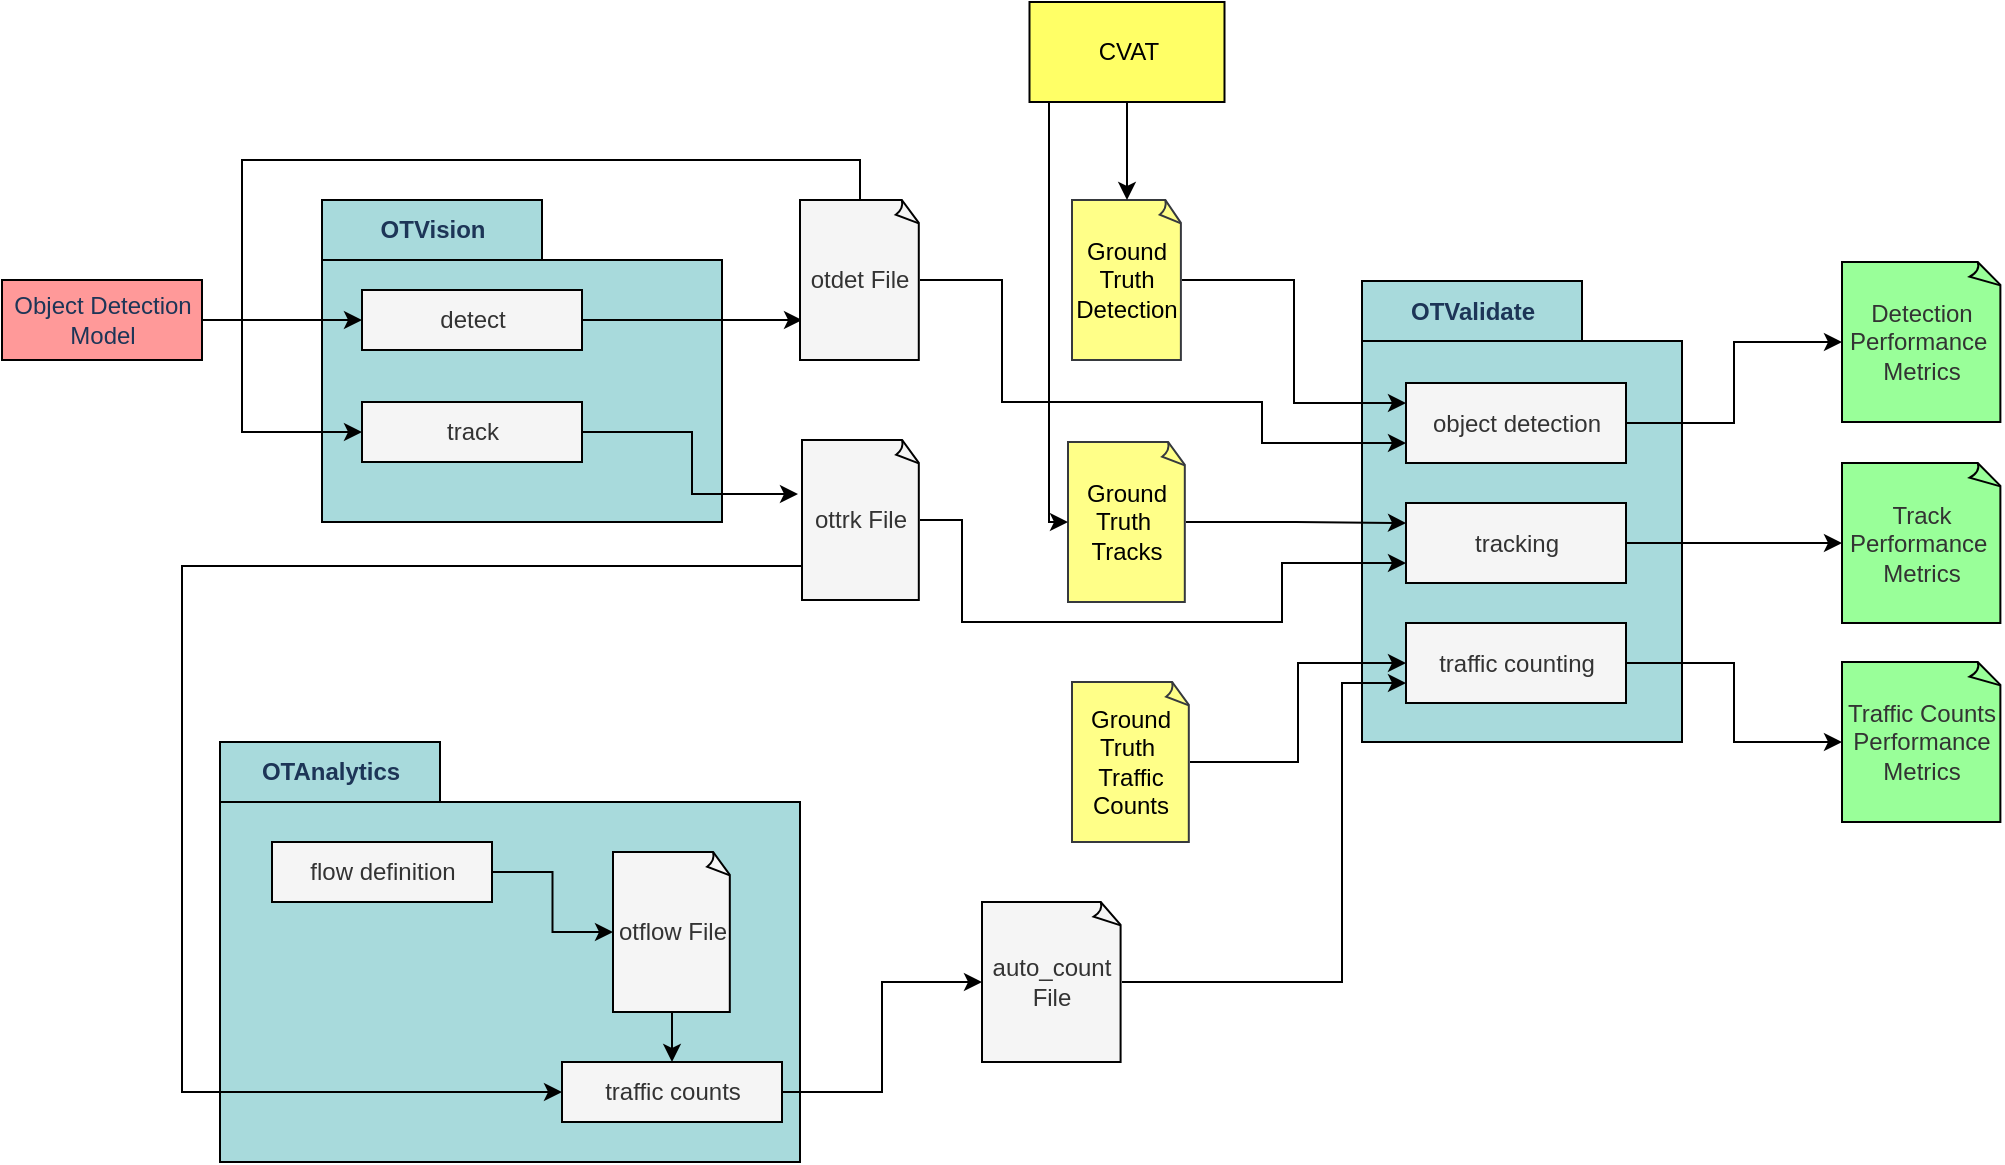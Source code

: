 <mxfile>
    <diagram id="xO8_-cHGdfVzhNvNubet" name="Page-1">
        <mxGraphModel dx="1342" dy="2025" grid="1" gridSize="10" guides="1" tooltips="1" connect="1" arrows="1" fold="1" page="1" pageScale="1" pageWidth="827" pageHeight="1169" background="#FFFFFF" math="0" shadow="0">
            <root>
                <mxCell id="0"/>
                <mxCell id="1" parent="0"/>
                <mxCell id="69" value="OTVision" style="shape=folder;fontStyle=1;tabWidth=110;tabHeight=30;tabPosition=left;html=1;boundedLbl=1;labelInHeader=1;container=1;collapsible=0;recursiveResize=0;fillColor=#A8DADC;fontColor=#1D3557;strokeColor=#000000;" parent="1" vertex="1">
                    <mxGeometry x="200" y="39" width="200" height="161" as="geometry"/>
                </mxCell>
                <mxCell id="70" value="detect" style="html=1;fillColor=#f5f5f5;fontColor=#333333;strokeColor=#000000;" parent="69" vertex="1">
                    <mxGeometry width="110" height="30" relative="1" as="geometry">
                        <mxPoint x="20" y="45" as="offset"/>
                    </mxGeometry>
                </mxCell>
                <mxCell id="71" value="track" style="html=1;fillColor=#f5f5f5;fontColor=#333333;strokeColor=#000000;" parent="69" vertex="1">
                    <mxGeometry x="20" y="101" width="110" height="30" as="geometry"/>
                </mxCell>
                <mxCell id="118" style="edgeStyle=orthogonalEdgeStyle;rounded=0;orthogonalLoop=1;jettySize=auto;html=1;exitX=1;exitY=0.5;exitDx=0;exitDy=0;entryX=0.017;entryY=0.75;entryDx=0;entryDy=0;entryPerimeter=0;strokeColor=#000000;" parent="69" source="70" target="75" edge="1">
                    <mxGeometry relative="1" as="geometry">
                        <Array as="points"/>
                    </mxGeometry>
                </mxCell>
                <mxCell id="125" style="edgeStyle=orthogonalEdgeStyle;rounded=0;orthogonalLoop=1;jettySize=auto;html=1;exitX=1;exitY=0.5;exitDx=0;exitDy=0;entryX=0;entryY=0.5;entryDx=0;entryDy=0;strokeColor=#000000;" parent="1" source="72" target="70" edge="1">
                    <mxGeometry relative="1" as="geometry"/>
                </mxCell>
                <mxCell id="72" value="Object Detection &lt;br&gt;Model" style="html=1;dashed=0;whitespace=wrap;fontColor=#1D3557;strokeColor=#000000;fillColor=#FF9999;" parent="1" vertex="1">
                    <mxGeometry x="40" y="79" width="100" height="40" as="geometry"/>
                </mxCell>
                <mxCell id="120" style="edgeStyle=orthogonalEdgeStyle;rounded=0;orthogonalLoop=1;jettySize=auto;html=1;exitX=0.5;exitY=0;exitDx=0;exitDy=0;exitPerimeter=0;entryX=0;entryY=0.5;entryDx=0;entryDy=0;strokeColor=#000000;" parent="1" source="75" target="71" edge="1">
                    <mxGeometry relative="1" as="geometry">
                        <Array as="points">
                            <mxPoint x="469" y="19"/>
                            <mxPoint x="160" y="19"/>
                            <mxPoint x="160" y="155"/>
                        </Array>
                    </mxGeometry>
                </mxCell>
                <mxCell id="75" value="otdet File" style="whiteSpace=wrap;html=1;shape=mxgraph.basic.document;fillColor=#f5f5f5;fontColor=#333333;strokeColor=#000000;" parent="1" vertex="1">
                    <mxGeometry x="439" y="39" width="60" height="80" as="geometry"/>
                </mxCell>
                <mxCell id="82" style="edgeStyle=orthogonalEdgeStyle;rounded=0;orthogonalLoop=1;jettySize=auto;html=1;exitX=1;exitY=0.5;exitDx=0;exitDy=0;entryX=-0.034;entryY=0.338;entryDx=0;entryDy=0;entryPerimeter=0;fillColor=#A8DADC;labelBackgroundColor=#F1FAEE;fontColor=#1D3557;strokeColor=#000000;" parent="1" source="71" target="77" edge="1">
                    <mxGeometry relative="1" as="geometry"/>
                </mxCell>
                <mxCell id="90" value="auto_count&lt;br&gt;File" style="whiteSpace=wrap;html=1;shape=mxgraph.basic.document;fillColor=#f5f5f5;fontColor=#333333;strokeColor=#000000;" parent="1" vertex="1">
                    <mxGeometry x="530" y="390" width="70" height="80" as="geometry"/>
                </mxCell>
                <mxCell id="92" value="OTValidate" style="shape=folder;fontStyle=1;tabWidth=110;tabHeight=30;tabPosition=left;html=1;boundedLbl=1;labelInHeader=1;container=1;collapsible=0;recursiveResize=0;fillColor=#A8DADC;fontColor=#1D3557;strokeColor=#000000;" parent="1" vertex="1">
                    <mxGeometry x="720" y="79.5" width="160" height="230.5" as="geometry"/>
                </mxCell>
                <mxCell id="93" value="object detection" style="html=1;fillColor=#f5f5f5;fontColor=#333333;strokeColor=#000000;" parent="92" vertex="1">
                    <mxGeometry width="110" height="40" relative="1" as="geometry">
                        <mxPoint x="22" y="51" as="offset"/>
                    </mxGeometry>
                </mxCell>
                <mxCell id="94" value="traffic counting" style="html=1;fillColor=#f5f5f5;fontColor=#333333;strokeColor=#000000;" parent="92" vertex="1">
                    <mxGeometry x="22" y="171" width="110" height="40" as="geometry"/>
                </mxCell>
                <mxCell id="104" value="tracking" style="html=1;fillColor=#f5f5f5;fontColor=#333333;strokeColor=#000000;" parent="92" vertex="1">
                    <mxGeometry x="22" y="111" width="110" height="40" as="geometry"/>
                </mxCell>
                <mxCell id="133" style="edgeStyle=orthogonalEdgeStyle;rounded=0;orthogonalLoop=1;jettySize=auto;html=1;exitX=1;exitY=0.5;exitDx=0;exitDy=0;entryX=0;entryY=0.5;entryDx=0;entryDy=0;entryPerimeter=0;strokeColor=#000000;" parent="92" source="93" target="102" edge="1">
                    <mxGeometry relative="1" as="geometry"/>
                </mxCell>
                <mxCell id="99" value="Traffic Counts Performance Metrics" style="whiteSpace=wrap;html=1;shape=mxgraph.basic.document;fontColor=#333333;strokeColor=#000000;fillColor=#99FF99;" parent="1" vertex="1">
                    <mxGeometry x="960" y="270" width="80" height="80" as="geometry"/>
                </mxCell>
                <mxCell id="101" value="Track Performance&amp;nbsp;&lt;br&gt;Metrics" style="whiteSpace=wrap;html=1;shape=mxgraph.basic.document;fontColor=#333333;strokeColor=#000000;fillColor=#99FF99;" parent="1" vertex="1">
                    <mxGeometry x="960" y="170.5" width="80" height="80" as="geometry"/>
                </mxCell>
                <mxCell id="102" value="Detection Performance&amp;nbsp;&lt;br&gt;Metrics" style="whiteSpace=wrap;html=1;shape=mxgraph.basic.document;fontColor=#333333;strokeColor=#000000;fillColor=#99FF99;" parent="1" vertex="1">
                    <mxGeometry x="960" y="70" width="80" height="80" as="geometry"/>
                </mxCell>
                <mxCell id="127" style="edgeStyle=orthogonalEdgeStyle;rounded=0;orthogonalLoop=1;jettySize=auto;html=1;exitX=1;exitY=0.5;exitDx=0;exitDy=0;exitPerimeter=0;entryX=0;entryY=0.25;entryDx=0;entryDy=0;strokeColor=#000000;" parent="1" source="109" target="93" edge="1">
                    <mxGeometry relative="1" as="geometry"/>
                </mxCell>
                <mxCell id="109" value="Ground Truth Detection" style="whiteSpace=wrap;html=1;shape=mxgraph.basic.document;fillColor=#ffff88;strokeColor=#36393d;fontColor=#000000;" parent="1" vertex="1">
                    <mxGeometry x="575" y="39" width="55" height="80" as="geometry"/>
                </mxCell>
                <mxCell id="132" style="edgeStyle=orthogonalEdgeStyle;rounded=0;orthogonalLoop=1;jettySize=auto;html=1;exitX=1;exitY=0.5;exitDx=0;exitDy=0;exitPerimeter=0;entryX=0;entryY=0.25;entryDx=0;entryDy=0;strokeColor=#000000;" parent="1" source="112" target="104" edge="1">
                    <mxGeometry relative="1" as="geometry"/>
                </mxCell>
                <mxCell id="112" value="Ground Truth&amp;nbsp;&lt;br&gt;Tracks" style="whiteSpace=wrap;html=1;shape=mxgraph.basic.document;fillColor=#ffff88;strokeColor=#36393d;fontColor=#000000;" parent="1" vertex="1">
                    <mxGeometry x="573" y="160" width="59" height="80" as="geometry"/>
                </mxCell>
                <mxCell id="130" style="edgeStyle=orthogonalEdgeStyle;rounded=0;orthogonalLoop=1;jettySize=auto;html=1;exitX=1;exitY=0.5;exitDx=0;exitDy=0;exitPerimeter=0;entryX=0;entryY=0.5;entryDx=0;entryDy=0;strokeColor=#000000;" parent="1" source="114" target="94" edge="1">
                    <mxGeometry relative="1" as="geometry"/>
                </mxCell>
                <mxCell id="114" value="Ground Truth&amp;nbsp;&lt;br&gt;Traffic Counts" style="whiteSpace=wrap;html=1;shape=mxgraph.basic.document;fillColor=#ffff88;strokeColor=#36393d;fontColor=#000000;" parent="1" vertex="1">
                    <mxGeometry x="575" y="280" width="59" height="80" as="geometry"/>
                </mxCell>
                <mxCell id="131" style="edgeStyle=orthogonalEdgeStyle;rounded=0;orthogonalLoop=1;jettySize=auto;html=1;exitX=1;exitY=0.5;exitDx=0;exitDy=0;exitPerimeter=0;entryX=0;entryY=0.75;entryDx=0;entryDy=0;strokeColor=#000000;" parent="1" source="77" target="104" edge="1">
                    <mxGeometry relative="1" as="geometry">
                        <Array as="points">
                            <mxPoint x="520" y="199"/>
                            <mxPoint x="520" y="250"/>
                            <mxPoint x="680" y="250"/>
                            <mxPoint x="680" y="221"/>
                        </Array>
                    </mxGeometry>
                </mxCell>
                <mxCell id="77" value="ottrk File" style="whiteSpace=wrap;html=1;shape=mxgraph.basic.document;fillColor=#f5f5f5;fontColor=#333333;strokeColor=#000000;" parent="1" vertex="1">
                    <mxGeometry x="440" y="159" width="59" height="80" as="geometry"/>
                </mxCell>
                <mxCell id="126" style="edgeStyle=orthogonalEdgeStyle;rounded=0;orthogonalLoop=1;jettySize=auto;html=1;exitX=1;exitY=0.5;exitDx=0;exitDy=0;exitPerimeter=0;entryX=0;entryY=0.75;entryDx=0;entryDy=0;strokeColor=#000000;" parent="1" source="75" target="93" edge="1">
                    <mxGeometry relative="1" as="geometry">
                        <Array as="points">
                            <mxPoint x="540" y="79"/>
                            <mxPoint x="540" y="140"/>
                            <mxPoint x="670" y="140"/>
                            <mxPoint x="670" y="161"/>
                        </Array>
                    </mxGeometry>
                </mxCell>
                <mxCell id="134" style="edgeStyle=orthogonalEdgeStyle;rounded=0;orthogonalLoop=1;jettySize=auto;html=1;exitX=1;exitY=0.5;exitDx=0;exitDy=0;entryX=0;entryY=0.5;entryDx=0;entryDy=0;entryPerimeter=0;strokeColor=#000000;" parent="1" source="104" target="101" edge="1">
                    <mxGeometry relative="1" as="geometry"/>
                </mxCell>
                <mxCell id="135" style="edgeStyle=orthogonalEdgeStyle;rounded=0;orthogonalLoop=1;jettySize=auto;html=1;exitX=1;exitY=0.5;exitDx=0;exitDy=0;entryX=0;entryY=0.5;entryDx=0;entryDy=0;entryPerimeter=0;strokeColor=#000000;" parent="1" source="94" target="99" edge="1">
                    <mxGeometry relative="1" as="geometry"/>
                </mxCell>
                <mxCell id="144" value="OTAnalytics" style="shape=folder;fontStyle=1;tabWidth=110;tabHeight=30;tabPosition=left;html=1;boundedLbl=1;labelInHeader=1;container=1;collapsible=0;recursiveResize=0;fillColor=#A8DADC;fontColor=#1D3557;strokeColor=#000000;" parent="1" vertex="1">
                    <mxGeometry x="149" y="310" width="290" height="210" as="geometry"/>
                </mxCell>
                <mxCell id="145" style="edgeStyle=orthogonalEdgeStyle;rounded=0;orthogonalLoop=1;jettySize=auto;html=1;exitX=1;exitY=0.5;exitDx=0;exitDy=0;entryX=0;entryY=0.5;entryDx=0;entryDy=0;entryPerimeter=0;strokeColor=#000000;" parent="144" source="146" target="149" edge="1">
                    <mxGeometry relative="1" as="geometry"/>
                </mxCell>
                <mxCell id="146" value="flow definition" style="html=1;fillColor=#f5f5f5;fontColor=#333333;strokeColor=#000000;" parent="144" vertex="1">
                    <mxGeometry width="110" height="30" relative="1" as="geometry">
                        <mxPoint x="26" y="50" as="offset"/>
                    </mxGeometry>
                </mxCell>
                <mxCell id="147" value="traffic counts" style="html=1;fillColor=#f5f5f5;fontColor=#333333;strokeColor=#000000;" parent="144" vertex="1">
                    <mxGeometry x="171" y="160" width="110" height="30" as="geometry"/>
                </mxCell>
                <mxCell id="148" style="edgeStyle=orthogonalEdgeStyle;rounded=0;orthogonalLoop=1;jettySize=auto;html=1;exitX=1;exitY=0.5;exitDx=0;exitDy=0;entryX=0.017;entryY=0.75;entryDx=0;entryDy=0;entryPerimeter=0;strokeColor=#000000;" parent="144" source="146" edge="1">
                    <mxGeometry relative="1" as="geometry">
                        <Array as="points"/>
                    </mxGeometry>
                </mxCell>
                <mxCell id="160" style="edgeStyle=orthogonalEdgeStyle;rounded=0;html=1;exitX=0.5;exitY=1;exitDx=0;exitDy=0;exitPerimeter=0;strokeColor=#000000;" parent="144" source="149" edge="1">
                    <mxGeometry relative="1" as="geometry">
                        <mxPoint x="226" y="160" as="targetPoint"/>
                    </mxGeometry>
                </mxCell>
                <mxCell id="149" value="otflow File" style="whiteSpace=wrap;html=1;shape=mxgraph.basic.document;fillColor=#f5f5f5;fontColor=#333333;strokeColor=#000000;" parent="144" vertex="1">
                    <mxGeometry x="196.5" y="55" width="59" height="80" as="geometry"/>
                </mxCell>
                <mxCell id="128" style="edgeStyle=orthogonalEdgeStyle;rounded=0;orthogonalLoop=1;jettySize=auto;html=1;exitX=1;exitY=0.5;exitDx=0;exitDy=0;exitPerimeter=0;entryX=0;entryY=0.75;entryDx=0;entryDy=0;strokeColor=#000000;" parent="1" source="90" target="94" edge="1">
                    <mxGeometry relative="1" as="geometry">
                        <Array as="points">
                            <mxPoint x="710" y="430"/>
                            <mxPoint x="710" y="281"/>
                        </Array>
                    </mxGeometry>
                </mxCell>
                <mxCell id="155" style="edgeStyle=elbowEdgeStyle;html=1;entryX=0;entryY=0.5;entryDx=0;entryDy=0;strokeColor=#000000;rounded=0;" parent="1" target="147" edge="1">
                    <mxGeometry relative="1" as="geometry">
                        <Array as="points">
                            <mxPoint x="130" y="260"/>
                            <mxPoint x="130" y="380"/>
                        </Array>
                        <mxPoint x="440" y="222" as="sourcePoint"/>
                    </mxGeometry>
                </mxCell>
                <mxCell id="152" style="edgeStyle=orthogonalEdgeStyle;rounded=0;orthogonalLoop=1;jettySize=auto;html=1;exitX=1;exitY=0.5;exitDx=0;exitDy=0;entryX=0;entryY=0.5;entryDx=0;entryDy=0;entryPerimeter=0;strokeColor=#000000;" parent="1" source="147" target="90" edge="1">
                    <mxGeometry relative="1" as="geometry"/>
                </mxCell>
                <mxCell id="158" style="edgeStyle=none;rounded=0;html=1;exitX=0.5;exitY=1;exitDx=0;exitDy=0;entryX=0.5;entryY=0;entryDx=0;entryDy=0;entryPerimeter=0;strokeColor=#000000;" parent="1" source="157" target="109" edge="1">
                    <mxGeometry relative="1" as="geometry"/>
                </mxCell>
                <mxCell id="162" style="edgeStyle=elbowEdgeStyle;rounded=0;html=1;exitX=0;exitY=1;exitDx=0;exitDy=0;entryX=0;entryY=0.5;entryDx=0;entryDy=0;entryPerimeter=0;strokeColor=#000000;" parent="1" source="157" target="112" edge="1">
                    <mxGeometry relative="1" as="geometry"/>
                </mxCell>
                <mxCell id="157" value="&lt;font color=&quot;#000000&quot;&gt;CVAT&lt;/font&gt;" style="html=1;dashed=0;whitespace=wrap;strokeColor=#000000;fillColor=#FFFF66;" parent="1" vertex="1">
                    <mxGeometry x="553.75" y="-60" width="97.5" height="50" as="geometry"/>
                </mxCell>
            </root>
        </mxGraphModel>
    </diagram>
</mxfile>